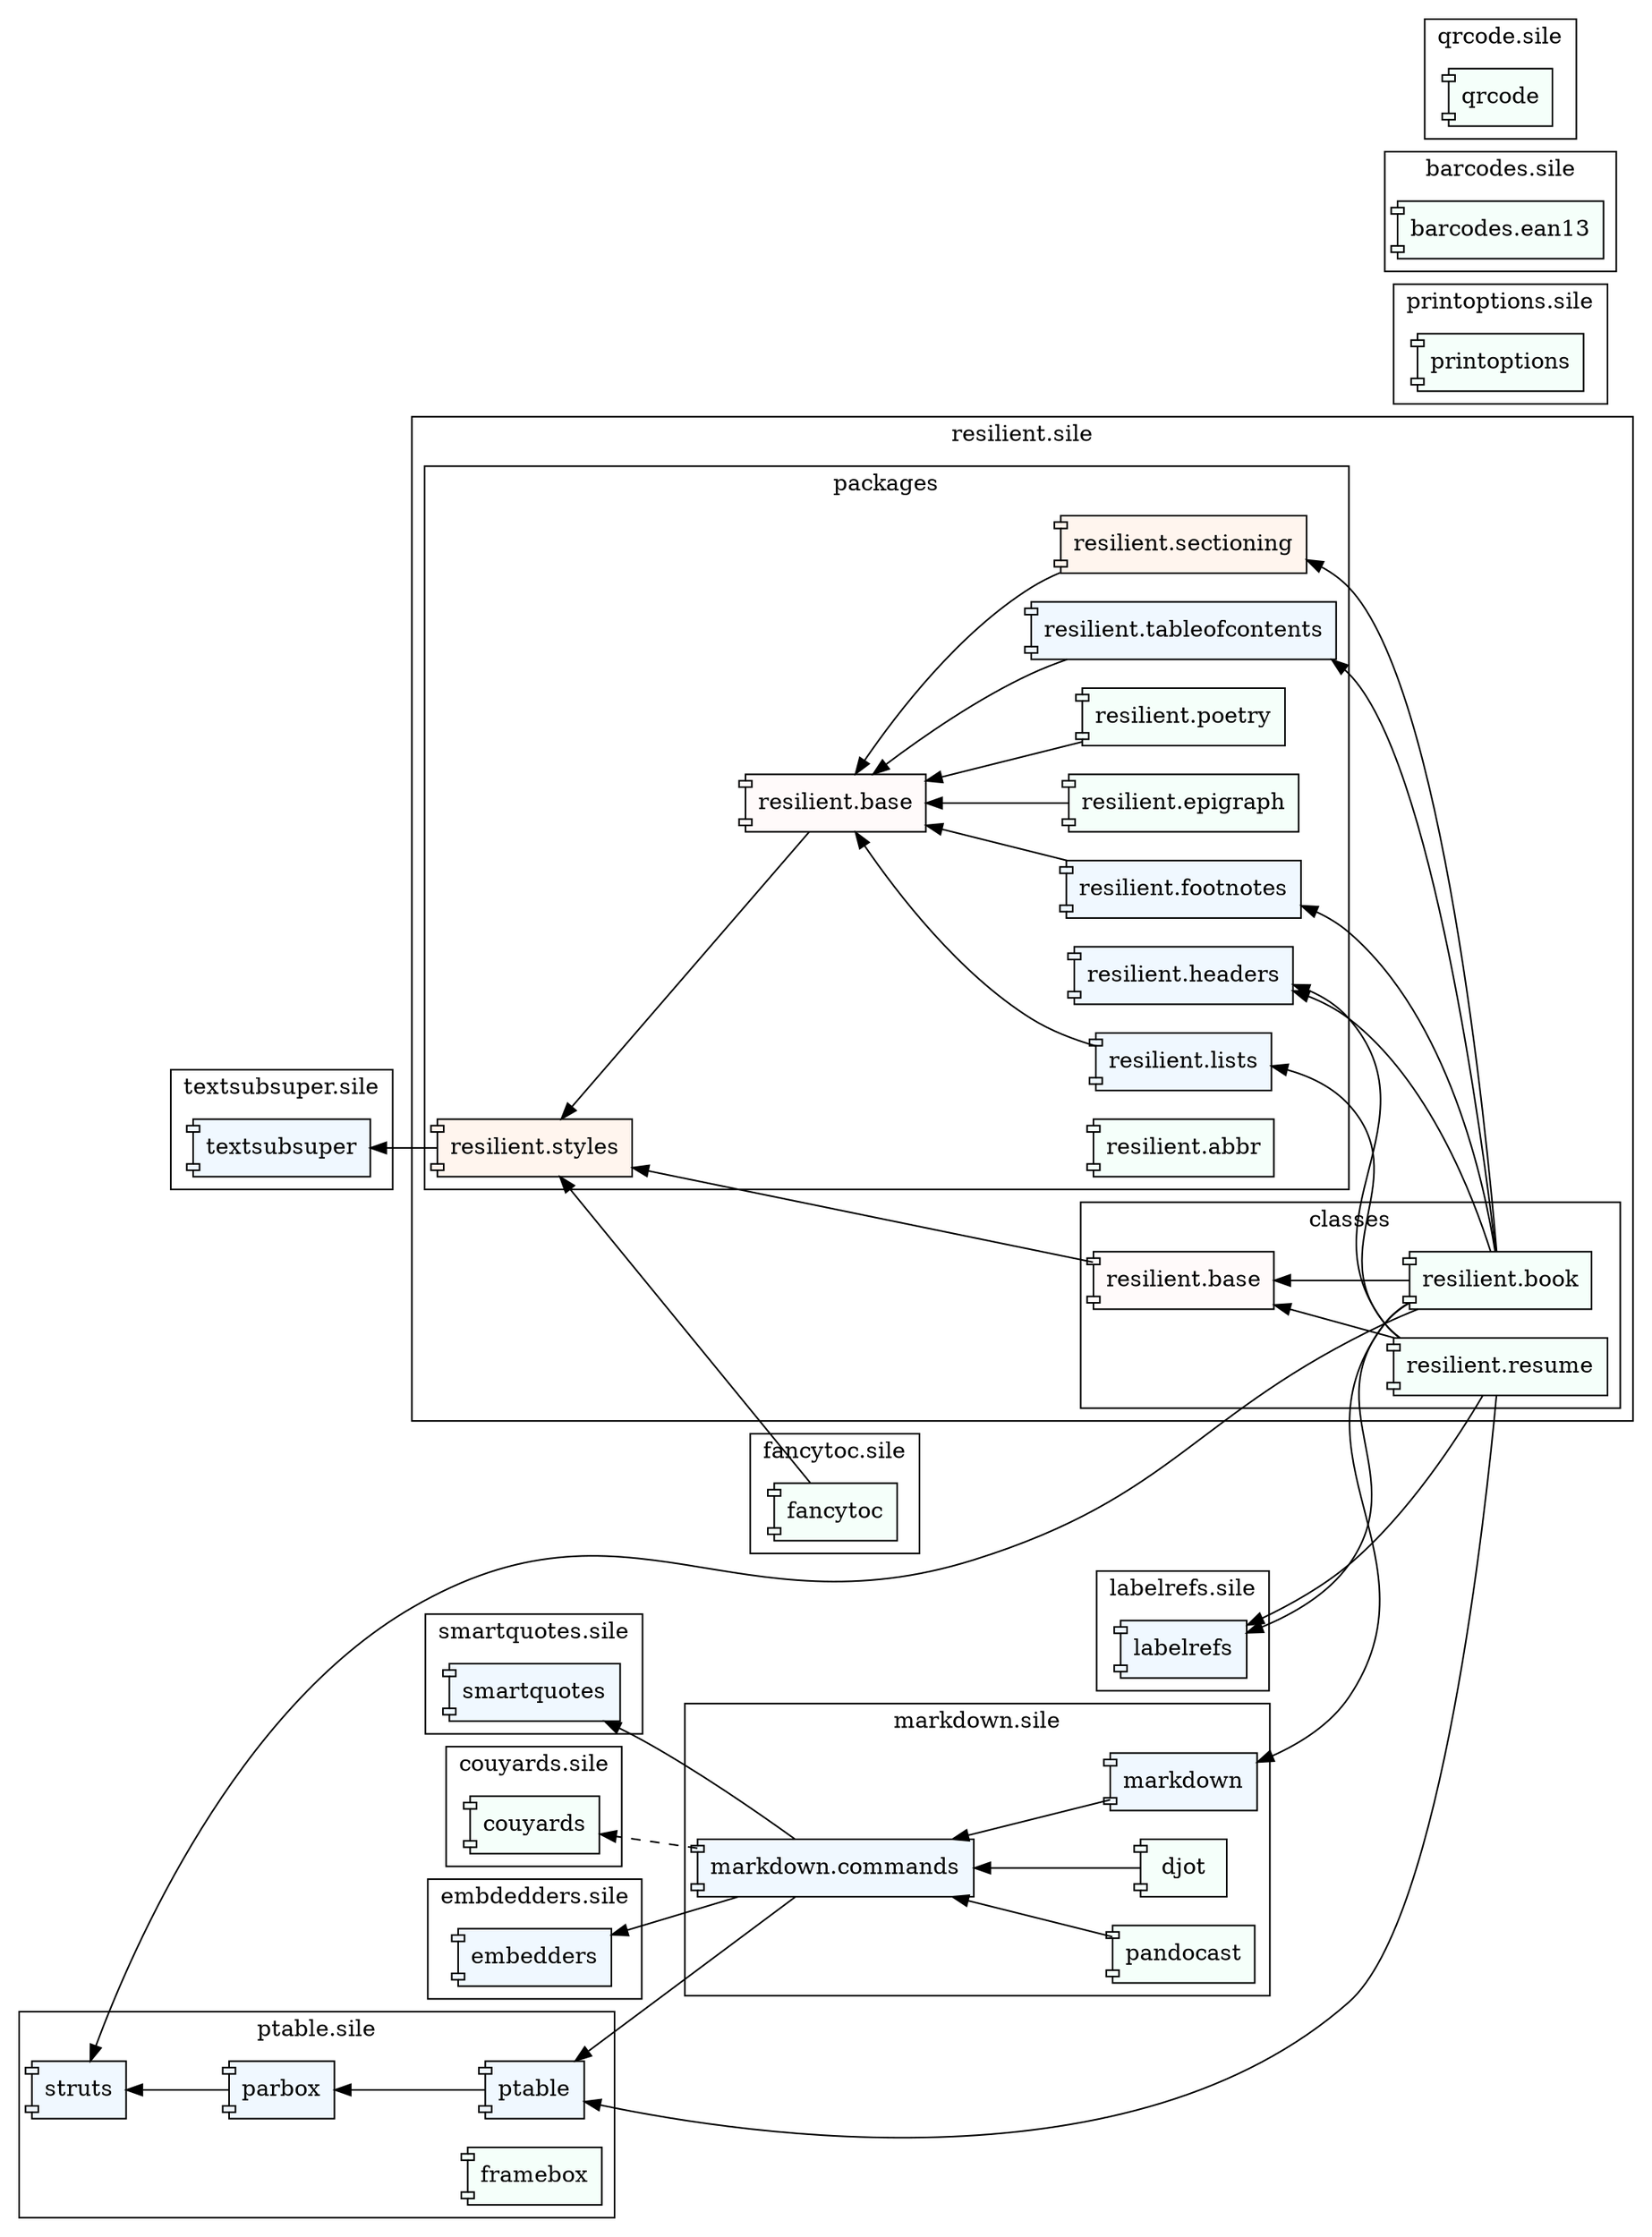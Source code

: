 digraph omikhleia {
  rankdir=RL;

  subgraph cluster_embedders {
    label = "embdedders.sile";

    embedders [shape=component,style=filled,fillcolor=aliceblue]
  }

  subgraph cluster_ptable {
    label = "ptable.sile";

    ptable [shape=component,style=filled,fillcolor=aliceblue]
    parbox [shape=component,style=filled,fillcolor=aliceblue]
    struts [shape=component,style=filled,fillcolor=aliceblue]

    framebox [shape=component,style=filled,fillcolor=mintcream]

    ptable -> parbox
    parbox -> struts
  }

  subgraph cluster_textsubsuper {
    label = "textsubsuper.sile";

    textsubsuper [shape=component,style=filled,fillcolor=aliceblue]
  }

  subgraph cluster_labelrefs {
    label = "labelrefs.sile";

    labelrefs [shape=component,style=filled,fillcolor=aliceblue]
  }

  subgraph cluster_resilient {
    label = "resilient.sile";

    subgraph cluster_resilient_cls {
      label = "classes";

      cbase [shape=component,style=filled,fillcolor=snow,label="resilient.base"]
      book [shape=component,style=filled,fillcolor=mintcream,label="resilient.book"]
      resume [shape=component,style=filled,fillcolor=mintcream,label="resilient.resume"]

      book -> cbase
      resume -> cbase
    }
    subgraph cluster_resilient_pkg {
      label = "packages";

      pbase [shape=component,style=filled,fillcolor=snow,label="resilient.base"]

      tableofcontents [shape=component,style=filled,fillcolor=aliceblue,label="resilient.tableofcontents"]
      footnotes [shape=component,style=filled,fillcolor=aliceblue,label="resilient.footnotes"]
      headers [shape=component,style=filled,fillcolor=aliceblue,label="resilient.headers"]

      sectioning [shape=component,style=filled,fillcolor=seashell,label="resilient.sectioning"]
      styles [shape=component,style=filled,fillcolor=seashell,label="resilient.styles"]

      lists [shape=component,style=filled,fillcolor=aliceblue,label="resilient.lists"]

      poetry [shape=component,style=filled,fillcolor=mintcream,label="resilient.poetry"]
      epigraph [shape=component,style=filled,fillcolor=mintcream,label="resilient.epigraph"]
      abbr [shape=component,style=filled,fillcolor=mintcream,label="resilient.abbr"]

      cbase -> styles
      pbase -> styles
      styles -> textsubsuper

      book -> tableofcontents
      book -> footnotes
      book -> headers
      book -> sectioning
      book -> labelrefs
      book -> struts

      resume -> lists
      resume -> headers
      resume -> ptable
      resume -> labelrefs

      epigraph -> pbase
      footnotes -> pbase
      lists -> pbase
      poetry -> pbase
      sectioning -> pbase
      tableofcontents ->pbase
    }

  }

  subgraph cluster_smartquotes {
    label = "smartquotes.sile";

    smartquotes [shape=component,style=filled,fillcolor=aliceblue]
  }

  subgraph cluster_markdown {
    label = "markdown.sile";

    markdown [shape=component,style=filled,fillcolor=aliceblue]
    djot [shape=component,style=filled,fillcolor=mintcream]
    pandocast [shape=component,style=filled,fillcolor=mintcream]
    markcmd [shape=component,style=filled,fillcolor=aliceblue,label="markdown.commands"]

    markdown -> markcmd
    djot -> markcmd
    pandocast -> markcmd

    book -> markdown
    markcmd -> ptable
    markcmd -> embedders
    markcmd -> smartquotes
  }

  subgraph cluster_printoptions {
    label = "printoptions.sile";

    printoptions [shape=component,style=filled,fillcolor=mintcream]
  }

  subgraph cluster_fancytoc {
    label = "fancytoc.sile";

    fancytoc [shape=component,style=filled,fillcolor=mintcream]
    fancytoc -> styles
  }

  subgraph cluster_couyards {
    label = "couyards.sile";

    couyards [shape=component,style=filled,fillcolor=mintcream]
    markcmd -> couyards [style=dashed]
  }

  subgraph cluster_barcodes {
    label = "barcodes.sile";

    barcodes [shape=component,style=filled,fillcolor=mintcream,label="barcodes.ean13"]
  }

  subgraph cluster_qrcode {
    label = "qrcode.sile";

    qrcode [shape=component,style=filled,fillcolor=mintcream]
  }
}
